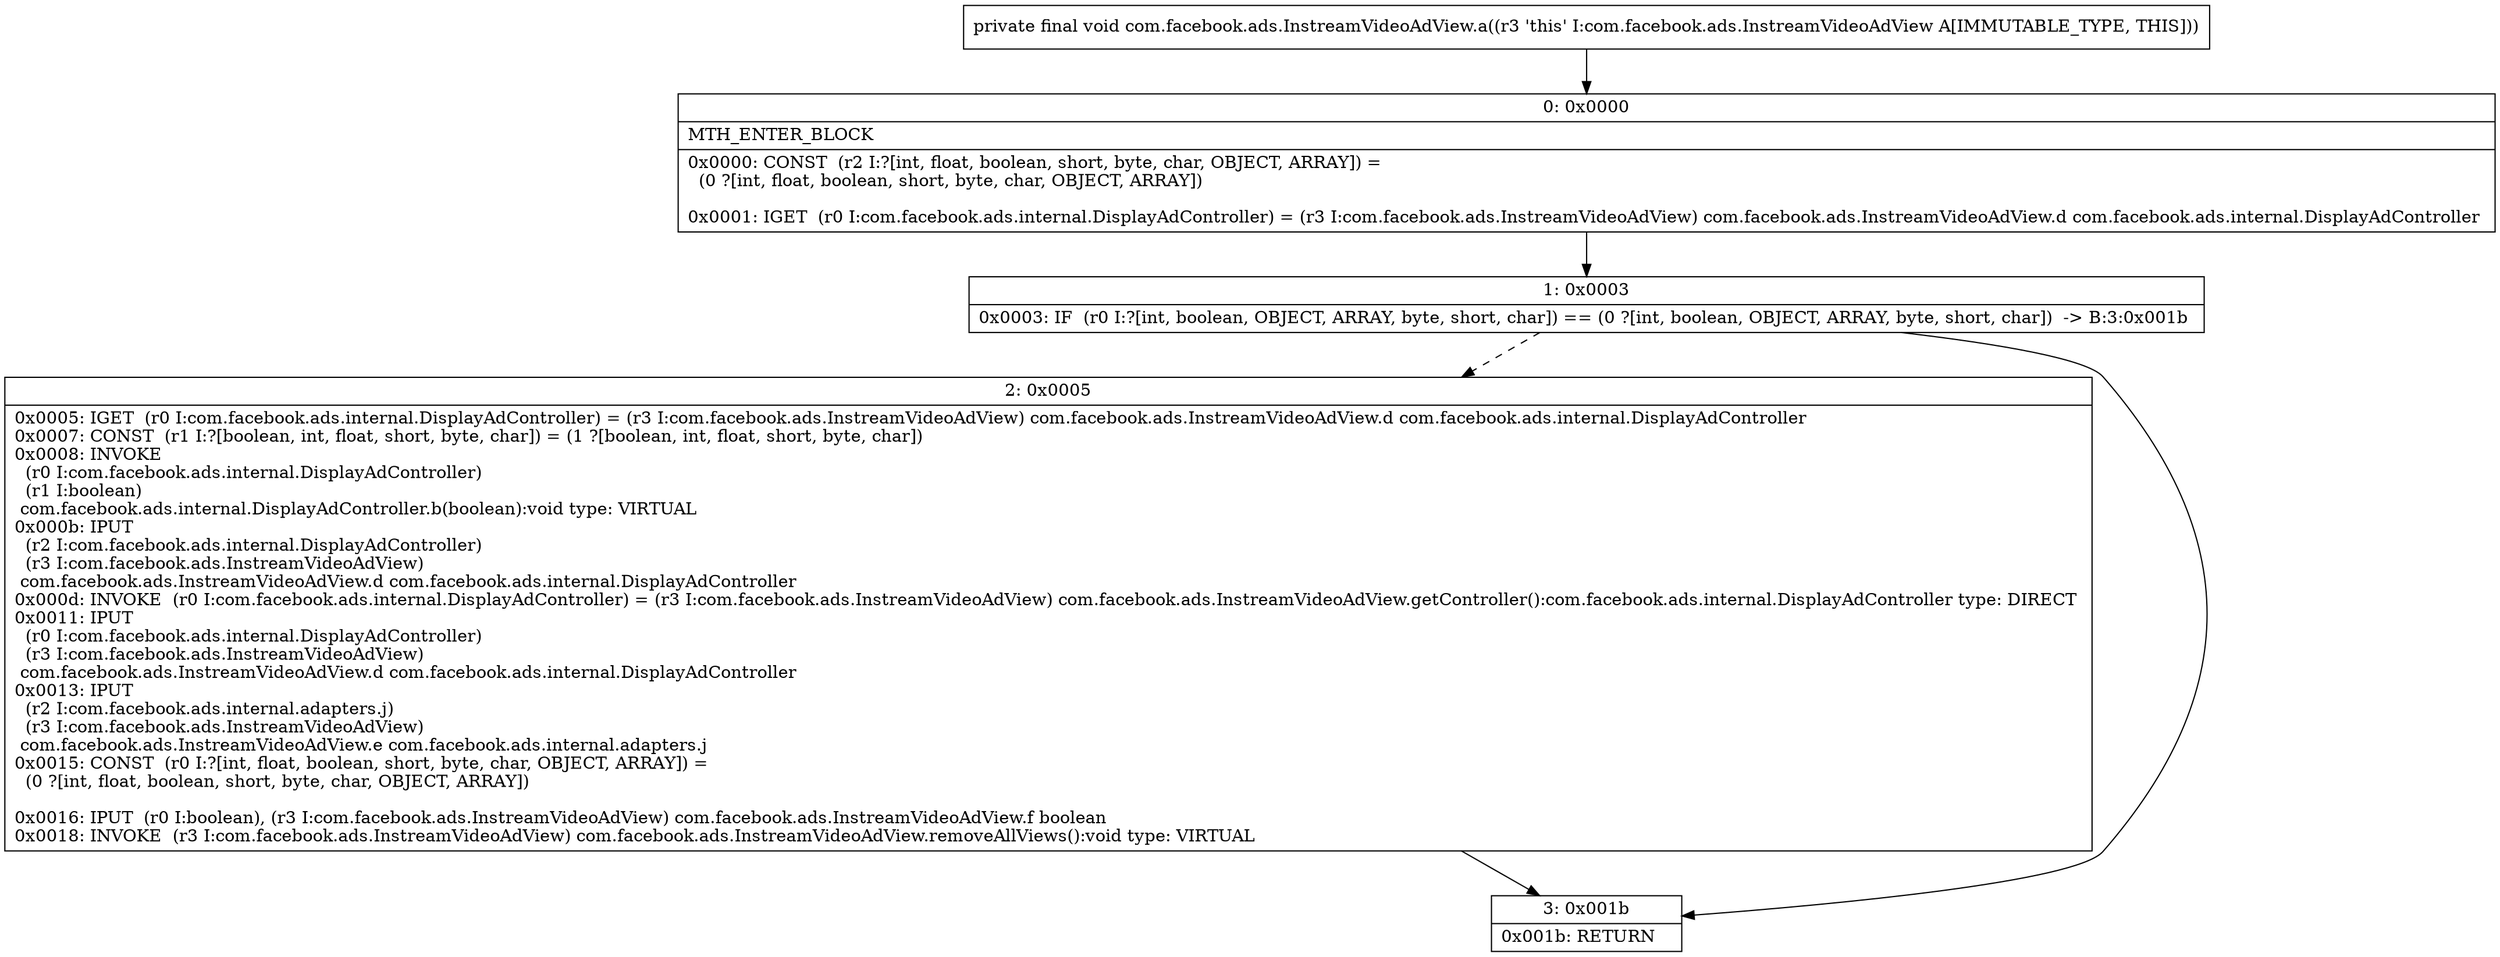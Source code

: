 digraph "CFG forcom.facebook.ads.InstreamVideoAdView.a()V" {
Node_0 [shape=record,label="{0\:\ 0x0000|MTH_ENTER_BLOCK\l|0x0000: CONST  (r2 I:?[int, float, boolean, short, byte, char, OBJECT, ARRAY]) = \l  (0 ?[int, float, boolean, short, byte, char, OBJECT, ARRAY])\l \l0x0001: IGET  (r0 I:com.facebook.ads.internal.DisplayAdController) = (r3 I:com.facebook.ads.InstreamVideoAdView) com.facebook.ads.InstreamVideoAdView.d com.facebook.ads.internal.DisplayAdController \l}"];
Node_1 [shape=record,label="{1\:\ 0x0003|0x0003: IF  (r0 I:?[int, boolean, OBJECT, ARRAY, byte, short, char]) == (0 ?[int, boolean, OBJECT, ARRAY, byte, short, char])  \-\> B:3:0x001b \l}"];
Node_2 [shape=record,label="{2\:\ 0x0005|0x0005: IGET  (r0 I:com.facebook.ads.internal.DisplayAdController) = (r3 I:com.facebook.ads.InstreamVideoAdView) com.facebook.ads.InstreamVideoAdView.d com.facebook.ads.internal.DisplayAdController \l0x0007: CONST  (r1 I:?[boolean, int, float, short, byte, char]) = (1 ?[boolean, int, float, short, byte, char]) \l0x0008: INVOKE  \l  (r0 I:com.facebook.ads.internal.DisplayAdController)\l  (r1 I:boolean)\l com.facebook.ads.internal.DisplayAdController.b(boolean):void type: VIRTUAL \l0x000b: IPUT  \l  (r2 I:com.facebook.ads.internal.DisplayAdController)\l  (r3 I:com.facebook.ads.InstreamVideoAdView)\l com.facebook.ads.InstreamVideoAdView.d com.facebook.ads.internal.DisplayAdController \l0x000d: INVOKE  (r0 I:com.facebook.ads.internal.DisplayAdController) = (r3 I:com.facebook.ads.InstreamVideoAdView) com.facebook.ads.InstreamVideoAdView.getController():com.facebook.ads.internal.DisplayAdController type: DIRECT \l0x0011: IPUT  \l  (r0 I:com.facebook.ads.internal.DisplayAdController)\l  (r3 I:com.facebook.ads.InstreamVideoAdView)\l com.facebook.ads.InstreamVideoAdView.d com.facebook.ads.internal.DisplayAdController \l0x0013: IPUT  \l  (r2 I:com.facebook.ads.internal.adapters.j)\l  (r3 I:com.facebook.ads.InstreamVideoAdView)\l com.facebook.ads.InstreamVideoAdView.e com.facebook.ads.internal.adapters.j \l0x0015: CONST  (r0 I:?[int, float, boolean, short, byte, char, OBJECT, ARRAY]) = \l  (0 ?[int, float, boolean, short, byte, char, OBJECT, ARRAY])\l \l0x0016: IPUT  (r0 I:boolean), (r3 I:com.facebook.ads.InstreamVideoAdView) com.facebook.ads.InstreamVideoAdView.f boolean \l0x0018: INVOKE  (r3 I:com.facebook.ads.InstreamVideoAdView) com.facebook.ads.InstreamVideoAdView.removeAllViews():void type: VIRTUAL \l}"];
Node_3 [shape=record,label="{3\:\ 0x001b|0x001b: RETURN   \l}"];
MethodNode[shape=record,label="{private final void com.facebook.ads.InstreamVideoAdView.a((r3 'this' I:com.facebook.ads.InstreamVideoAdView A[IMMUTABLE_TYPE, THIS])) }"];
MethodNode -> Node_0;
Node_0 -> Node_1;
Node_1 -> Node_2[style=dashed];
Node_1 -> Node_3;
Node_2 -> Node_3;
}

